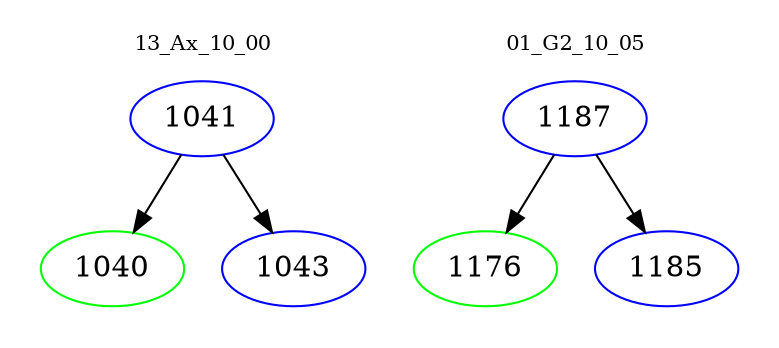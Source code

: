 digraph{
subgraph cluster_0 {
color = white
label = "13_Ax_10_00";
fontsize=10;
T0_1041 [label="1041", color="blue"]
T0_1041 -> T0_1040 [color="black"]
T0_1040 [label="1040", color="green"]
T0_1041 -> T0_1043 [color="black"]
T0_1043 [label="1043", color="blue"]
}
subgraph cluster_1 {
color = white
label = "01_G2_10_05";
fontsize=10;
T1_1187 [label="1187", color="blue"]
T1_1187 -> T1_1176 [color="black"]
T1_1176 [label="1176", color="green"]
T1_1187 -> T1_1185 [color="black"]
T1_1185 [label="1185", color="blue"]
}
}
